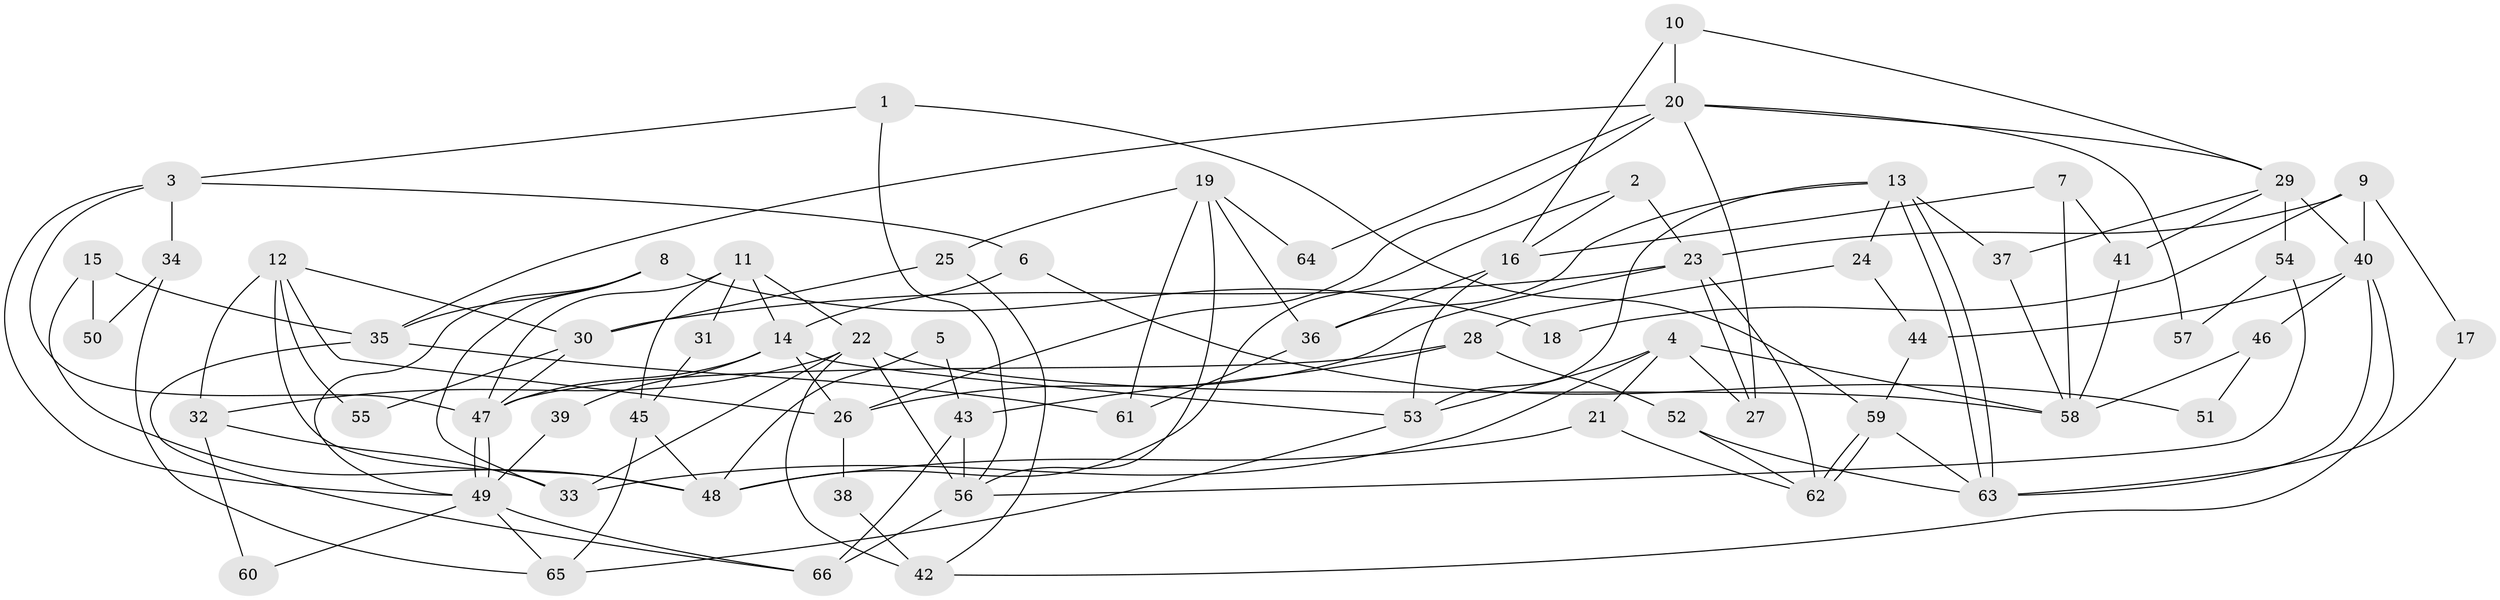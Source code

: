 // coarse degree distribution, {6: 0.1282051282051282, 3: 0.3333333333333333, 2: 0.15384615384615385, 10: 0.02564102564102564, 8: 0.05128205128205128, 11: 0.02564102564102564, 5: 0.1794871794871795, 17: 0.02564102564102564, 7: 0.02564102564102564, 9: 0.02564102564102564, 4: 0.02564102564102564}
// Generated by graph-tools (version 1.1) at 2025/18/03/04/25 18:18:59]
// undirected, 66 vertices, 132 edges
graph export_dot {
graph [start="1"]
  node [color=gray90,style=filled];
  1;
  2;
  3;
  4;
  5;
  6;
  7;
  8;
  9;
  10;
  11;
  12;
  13;
  14;
  15;
  16;
  17;
  18;
  19;
  20;
  21;
  22;
  23;
  24;
  25;
  26;
  27;
  28;
  29;
  30;
  31;
  32;
  33;
  34;
  35;
  36;
  37;
  38;
  39;
  40;
  41;
  42;
  43;
  44;
  45;
  46;
  47;
  48;
  49;
  50;
  51;
  52;
  53;
  54;
  55;
  56;
  57;
  58;
  59;
  60;
  61;
  62;
  63;
  64;
  65;
  66;
  1 -- 59;
  1 -- 3;
  1 -- 56;
  2 -- 23;
  2 -- 48;
  2 -- 16;
  3 -- 49;
  3 -- 47;
  3 -- 6;
  3 -- 34;
  4 -- 33;
  4 -- 53;
  4 -- 21;
  4 -- 27;
  4 -- 58;
  5 -- 43;
  5 -- 48;
  6 -- 14;
  6 -- 51;
  7 -- 16;
  7 -- 58;
  7 -- 41;
  8 -- 49;
  8 -- 33;
  8 -- 18;
  8 -- 35;
  9 -- 23;
  9 -- 40;
  9 -- 17;
  9 -- 18;
  10 -- 20;
  10 -- 16;
  10 -- 29;
  11 -- 22;
  11 -- 47;
  11 -- 14;
  11 -- 31;
  11 -- 45;
  12 -- 30;
  12 -- 48;
  12 -- 26;
  12 -- 32;
  12 -- 55;
  13 -- 24;
  13 -- 63;
  13 -- 63;
  13 -- 36;
  13 -- 37;
  13 -- 53;
  14 -- 26;
  14 -- 39;
  14 -- 47;
  14 -- 53;
  15 -- 48;
  15 -- 35;
  15 -- 50;
  16 -- 53;
  16 -- 36;
  17 -- 63;
  19 -- 36;
  19 -- 61;
  19 -- 25;
  19 -- 56;
  19 -- 64;
  20 -- 27;
  20 -- 29;
  20 -- 26;
  20 -- 35;
  20 -- 57;
  20 -- 64;
  21 -- 62;
  21 -- 48;
  22 -- 56;
  22 -- 58;
  22 -- 32;
  22 -- 33;
  22 -- 42;
  23 -- 26;
  23 -- 62;
  23 -- 27;
  23 -- 30;
  24 -- 44;
  24 -- 28;
  25 -- 30;
  25 -- 42;
  26 -- 38;
  28 -- 43;
  28 -- 47;
  28 -- 52;
  29 -- 41;
  29 -- 37;
  29 -- 40;
  29 -- 54;
  30 -- 47;
  30 -- 55;
  31 -- 45;
  32 -- 33;
  32 -- 60;
  34 -- 65;
  34 -- 50;
  35 -- 61;
  35 -- 66;
  36 -- 61;
  37 -- 58;
  38 -- 42;
  39 -- 49;
  40 -- 42;
  40 -- 44;
  40 -- 46;
  40 -- 63;
  41 -- 58;
  43 -- 56;
  43 -- 66;
  44 -- 59;
  45 -- 65;
  45 -- 48;
  46 -- 58;
  46 -- 51;
  47 -- 49;
  47 -- 49;
  49 -- 66;
  49 -- 60;
  49 -- 65;
  52 -- 63;
  52 -- 62;
  53 -- 65;
  54 -- 56;
  54 -- 57;
  56 -- 66;
  59 -- 62;
  59 -- 62;
  59 -- 63;
}
